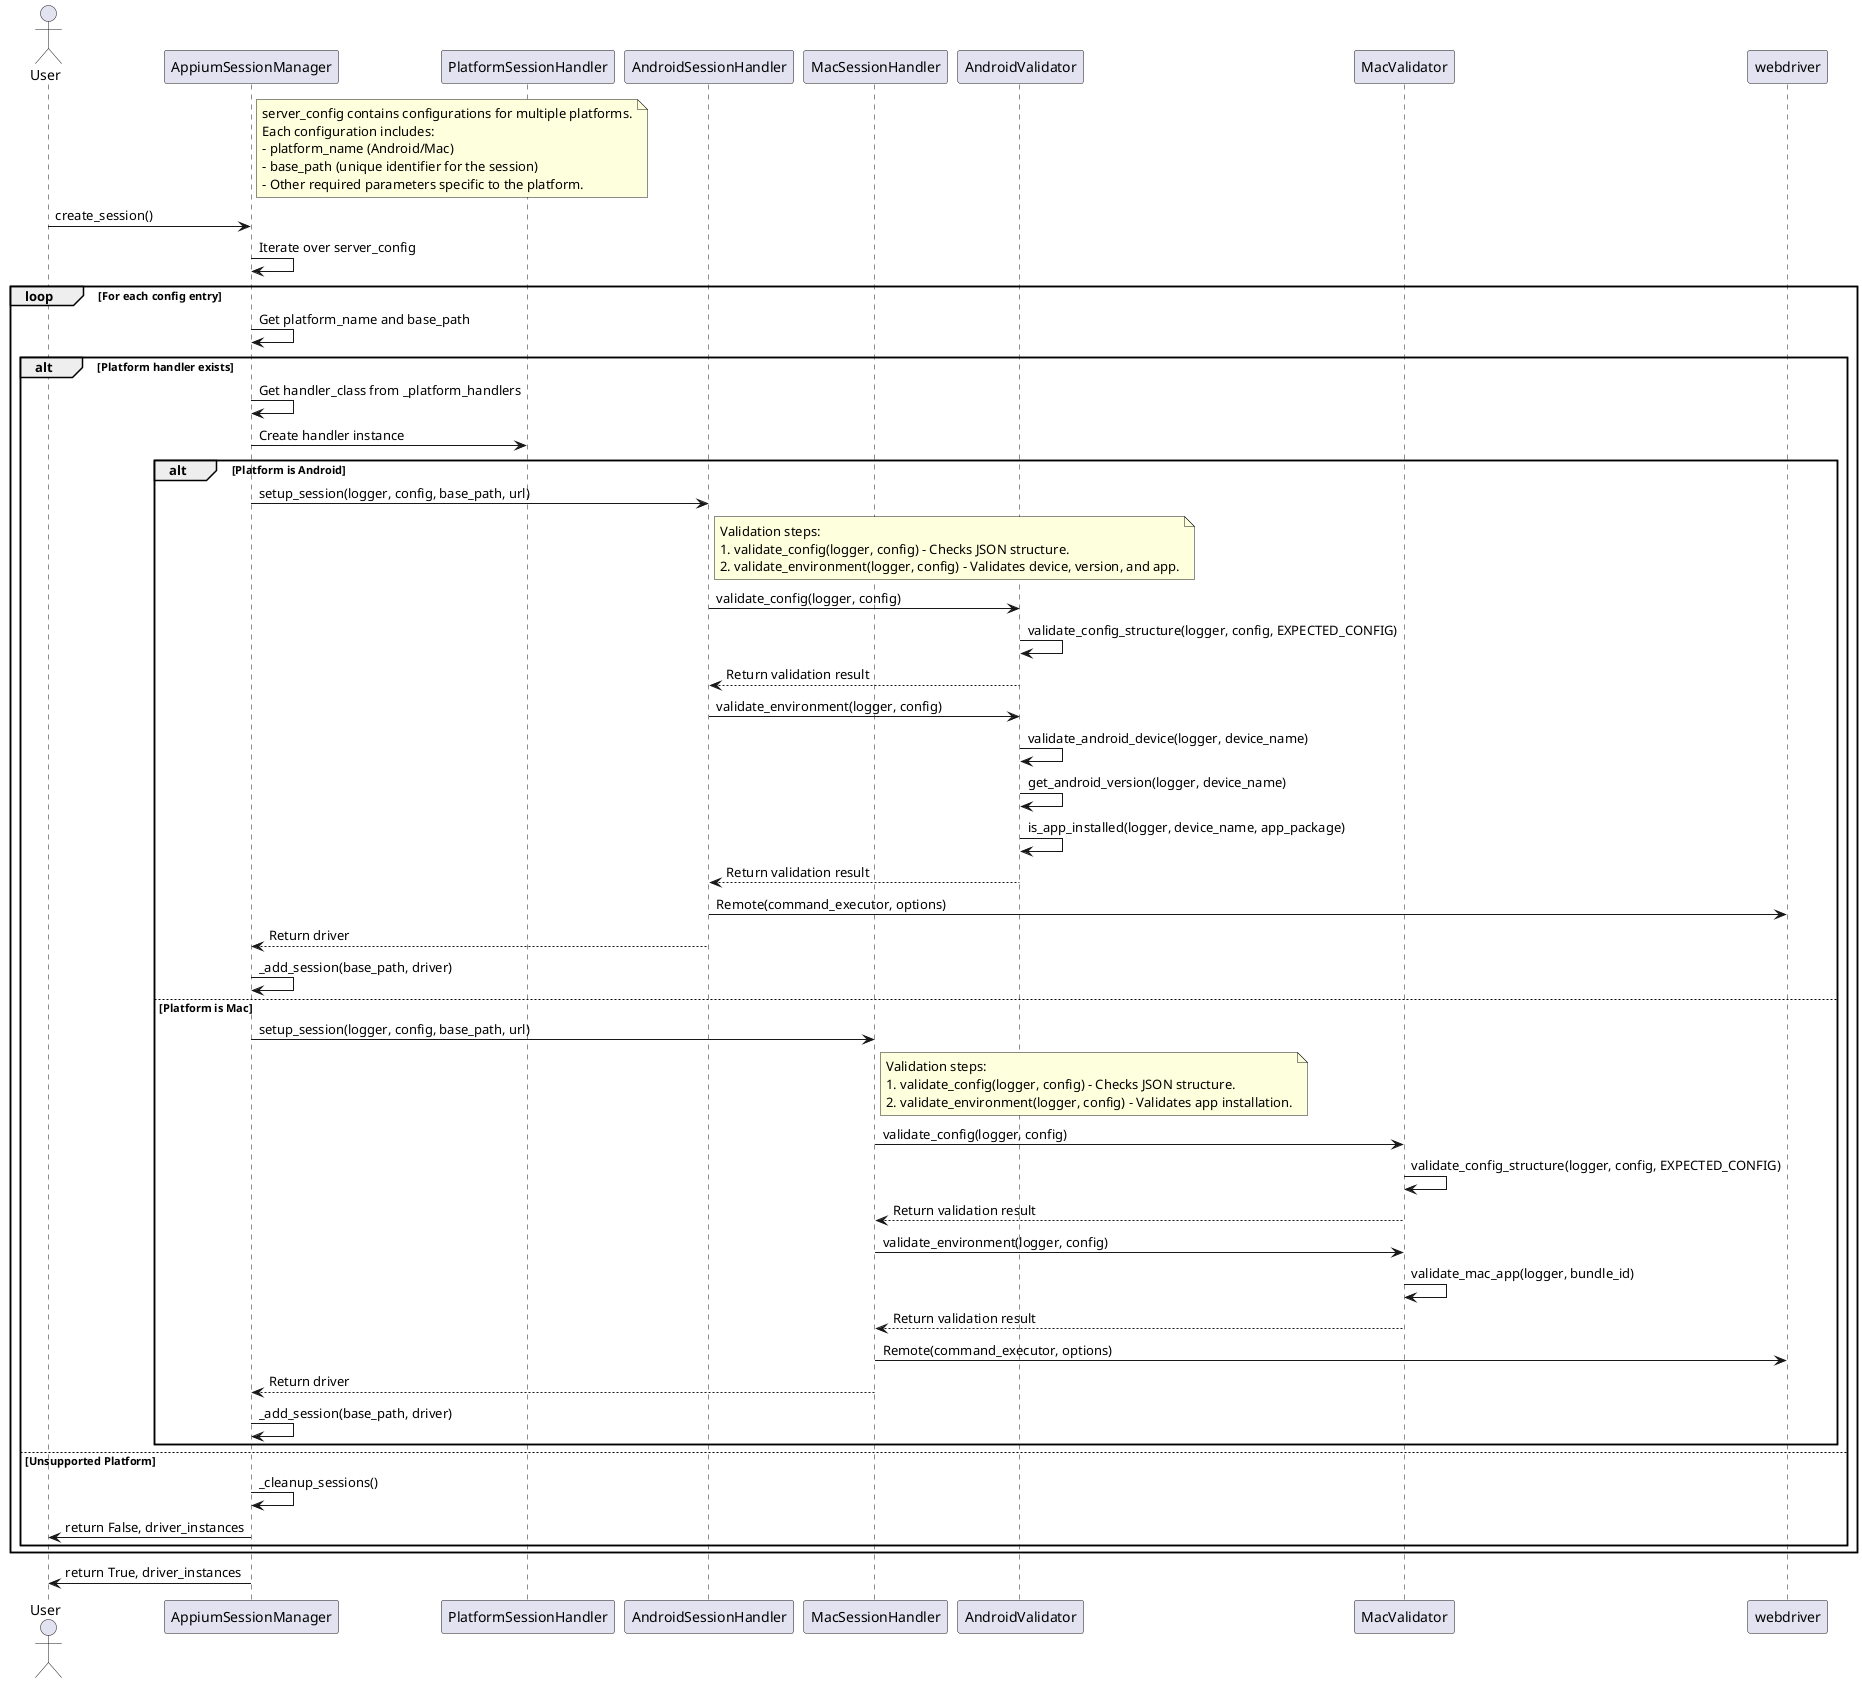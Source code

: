 @startuml

actor User

participant "AppiumSessionManager" as ASM
participant "PlatformSessionHandler" as PSH
participant "AndroidSessionHandler" as ASH
participant "MacSessionHandler" as MSH
participant "AndroidValidator" as AV
participant "MacValidator" as MV
participant "webdriver" as WD

note right of ASM
server_config contains configurations for multiple platforms.
Each configuration includes:
- platform_name (Android/Mac)
- base_path (unique identifier for the session)
- Other required parameters specific to the platform.
end note

User -> ASM : create_session()
ASM -> ASM : Iterate over server_config

loop For each config entry
    ASM -> ASM : Get platform_name and base_path
    
    alt Platform handler exists
        ASM -> ASM : Get handler_class from _platform_handlers
        ASM -> PSH : Create handler instance
        
        alt Platform is Android
            ASM -> ASH : setup_session(logger, config, base_path, url)
            
            note right of ASH
            Validation steps:
            1. validate_config(logger, config) - Checks JSON structure.
            2. validate_environment(logger, config) - Validates device, version, and app.
            end note
            
            ASH -> AV : validate_config(logger, config)
            AV -> AV : validate_config_structure(logger, config, EXPECTED_CONFIG)
            AV --> ASH : Return validation result
            
            ASH -> AV : validate_environment(logger, config)
            AV -> AV : validate_android_device(logger, device_name)
            AV -> AV : get_android_version(logger, device_name)
            AV -> AV : is_app_installed(logger, device_name, app_package)
            AV --> ASH : Return validation result
            
            ASH -> WD : Remote(command_executor, options)
            ASH --> ASM : Return driver
            ASM -> ASM : _add_session(base_path, driver)
            
        else Platform is Mac
            ASM -> MSH : setup_session(logger, config, base_path, url)
            
            note right of MSH
            Validation steps:
            1. validate_config(logger, config) - Checks JSON structure.
            2. validate_environment(logger, config) - Validates app installation.
            end note
            
            MSH -> MV : validate_config(logger, config)
            MV -> MV : validate_config_structure(logger, config, EXPECTED_CONFIG)
            MV --> MSH : Return validation result
            
            MSH -> MV : validate_environment(logger, config)
            MV -> MV : validate_mac_app(logger, bundle_id)
            MV --> MSH : Return validation result
            
            MSH -> WD : Remote(command_executor, options)
            MSH --> ASM : Return driver
            ASM -> ASM : _add_session(base_path, driver)
        end
        
    else Unsupported Platform
        ASM -> ASM : _cleanup_sessions()
        ASM -> User : return False, driver_instances
    end
end

ASM -> User : return True, driver_instances

@enduml
